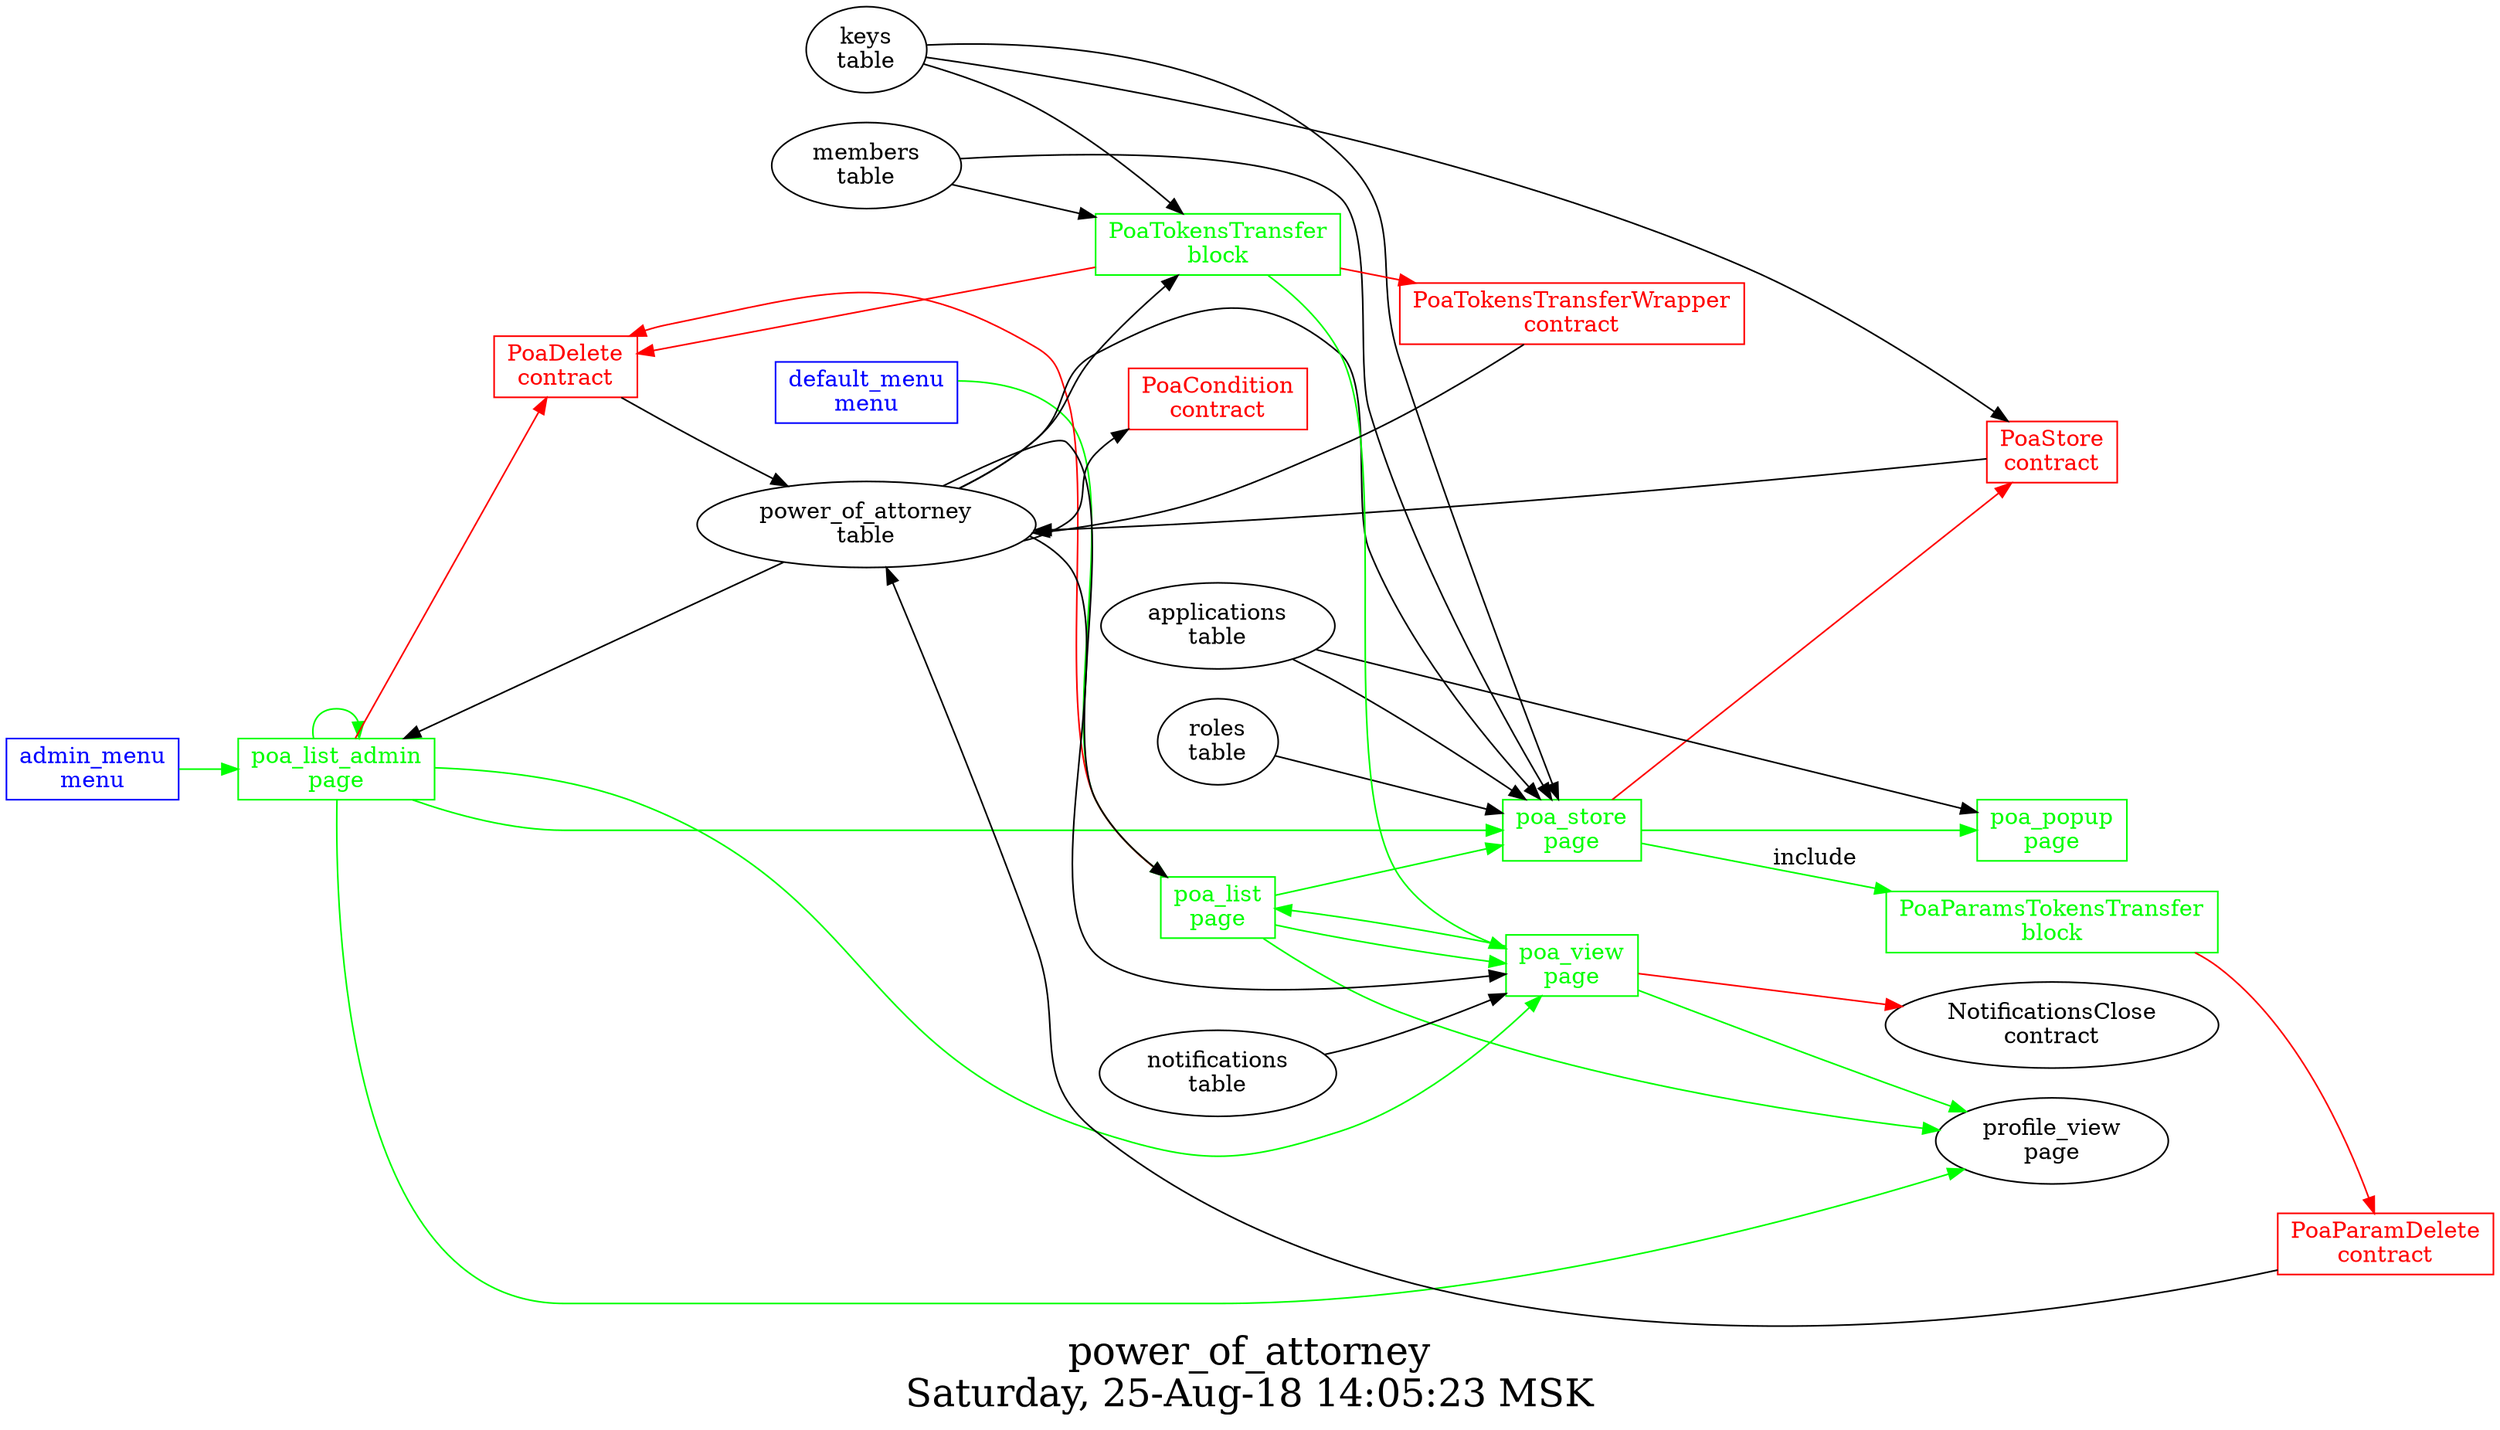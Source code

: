 digraph G {
graph [
  fontsize="24";
  label="power_of_attorney\nSaturday, 25-Aug-18 14:05:23 MSK";
  nojustify=true;
  ordering=out;
  rankdir=LR;
  size="30";
];
"admin_menu\nmenu" -> "poa_list_admin\npage"  [ color=green ]
"admin_menu\nmenu" [color=blue, fontcolor=blue, group=menus, shape=record];
"default_menu\nmenu" -> "poa_list\npage"  [ color=green ]
"default_menu\nmenu" [color=blue, fontcolor=blue, group=menus, shape=record];
"poa_list\npage" -> "PoaDelete\ncontract"  [ color=red ]
"power_of_attorney\ntable" -> "poa_list\npage"
"poa_list\npage" -> "poa_store\npage"  [ color=green ]
"poa_list\npage" -> "poa_view\npage"  [ color=green ]
"poa_list\npage" -> "profile_view\npage"  [ color=green ]
"poa_list\npage" [color=green, fontcolor=green, group=pages, shape=record];
"poa_list_admin\npage" -> "PoaDelete\ncontract"  [ color=red ]
"power_of_attorney\ntable" -> "poa_list_admin\npage"
"poa_list_admin\npage" -> "poa_view\npage"  [ color=green ]
"poa_list_admin\npage" -> "poa_store\npage"  [ color=green ]
"poa_list_admin\npage" -> "profile_view\npage"  [ color=green ]
"poa_list_admin\npage" -> "poa_list_admin\npage"  [ color=green ]
"poa_list_admin\npage" [color=green, fontcolor=green, group=pages, shape=record];
"applications\ntable" -> "poa_popup\npage"
"poa_popup\npage" [color=green, fontcolor=green, group=pages, shape=record];
"poa_store\npage" -> "PoaStore\ncontract"  [ color=red ]
"applications\ntable" -> "poa_store\npage"
"roles\ntable" -> "poa_store\npage"
"keys\ntable" -> "poa_store\npage"
"members\ntable" -> "poa_store\npage"
"power_of_attorney\ntable" -> "poa_store\npage"
"poa_store\npage" -> "poa_popup\npage"  [ color=green ]
"poa_store\npage" -> "PoaParamsTokensTransfer\nblock"  [ color=green, label=include ]
"poa_store\npage" [color=green, fontcolor=green, group=pages, shape=record];
"poa_view\npage" -> "NotificationsClose\ncontract"  [ color=red ]
"notifications\ntable" -> "poa_view\npage"
"power_of_attorney\ntable" -> "poa_view\npage"
"poa_view\npage" -> "poa_list\npage"  [ color=green ]
"poa_view\npage" -> "profile_view\npage"  [ color=green ]
"poa_view\npage" [color=green, fontcolor=green, group=pages, shape=record];
"PoaParamsTokensTransfer\nblock" -> "PoaParamDelete\ncontract"  [ color=red ]
"PoaParamsTokensTransfer\nblock" [color=green, fontcolor=green, group=blocks, shape=record];
"PoaTokensTransfer\nblock" -> "PoaTokensTransferWrapper\ncontract"  [ color=red ]
"PoaTokensTransfer\nblock" -> "PoaDelete\ncontract"  [ color=red ]
"keys\ntable" -> "PoaTokensTransfer\nblock"
"power_of_attorney\ntable" -> "PoaTokensTransfer\nblock"
"members\ntable" -> "PoaTokensTransfer\nblock"
"PoaTokensTransfer\nblock" -> "poa_view\npage"  [ color=green ]
"PoaTokensTransfer\nblock" [color=green, fontcolor=green, group=blocks, shape=record];
"power_of_attorney\ntable" -> "PoaCondition\ncontract"
"PoaCondition\ncontract" [color=red, fontcolor=red, group=contracts, shape=record];
"PoaDelete\ncontract" -> "power_of_attorney\ntable"  [ color="" ]
"PoaDelete\ncontract" [color=red, fontcolor=red, group=contracts, shape=record];
"PoaParamDelete\ncontract" -> "power_of_attorney\ntable"  [ color="" ]
"PoaParamDelete\ncontract" [color=red, fontcolor=red, group=contracts, shape=record];
"PoaStore\ncontract" -> "power_of_attorney\ntable"  [ color="" ]
"keys\ntable" -> "PoaStore\ncontract"
"PoaStore\ncontract" [color=red, fontcolor=red, group=contracts, shape=record];
"PoaTokensTransferWrapper\ncontract" -> "power_of_attorney\ntable"  [ color="" ]
"PoaTokensTransferWrapper\ncontract" [color=red, fontcolor=red, group=contracts, shape=record];
"power_of_attorney\ntable" [color="", fontcolor="", group=tables, shape=""];
}
